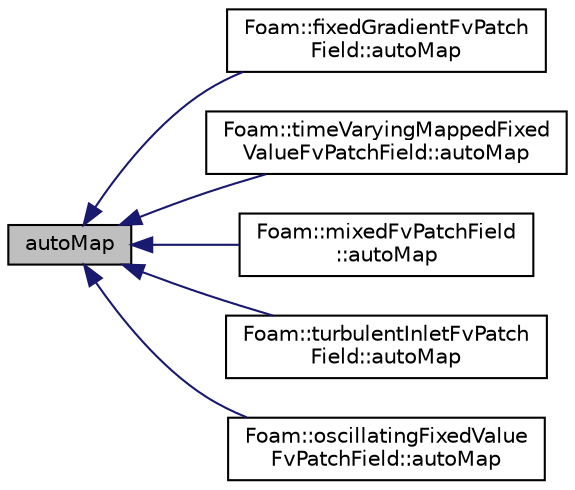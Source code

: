 digraph "autoMap"
{
  bgcolor="transparent";
  edge [fontname="Helvetica",fontsize="10",labelfontname="Helvetica",labelfontsize="10"];
  node [fontname="Helvetica",fontsize="10",shape=record];
  rankdir="LR";
  Node1 [label="autoMap",height=0.2,width=0.4,color="black", fillcolor="grey75", style="filled", fontcolor="black"];
  Node1 -> Node2 [dir="back",color="midnightblue",fontsize="10",style="solid",fontname="Helvetica"];
  Node2 [label="Foam::fixedGradientFvPatch\lField::autoMap",height=0.2,width=0.4,color="black",URL="$a00814.html#a0ab0c43ce90d756c88dd81e3d0a9eef5",tooltip="Map (and resize as needed) from self given a mapping object. "];
  Node1 -> Node3 [dir="back",color="midnightblue",fontsize="10",style="solid",fontname="Helvetica"];
  Node3 [label="Foam::timeVaryingMappedFixed\lValueFvPatchField::autoMap",height=0.2,width=0.4,color="black",URL="$a02605.html#a0ab0c43ce90d756c88dd81e3d0a9eef5",tooltip="Map (and resize as needed) from self given a mapping object. "];
  Node1 -> Node4 [dir="back",color="midnightblue",fontsize="10",style="solid",fontname="Helvetica"];
  Node4 [label="Foam::mixedFvPatchField\l::autoMap",height=0.2,width=0.4,color="black",URL="$a01504.html#a0ab0c43ce90d756c88dd81e3d0a9eef5",tooltip="Map (and resize as needed) from self given a mapping object. "];
  Node1 -> Node5 [dir="back",color="midnightblue",fontsize="10",style="solid",fontname="Helvetica"];
  Node5 [label="Foam::turbulentInletFvPatch\lField::autoMap",height=0.2,width=0.4,color="black",URL="$a02689.html#a0ab0c43ce90d756c88dd81e3d0a9eef5",tooltip="Map (and resize as needed) from self given a mapping object. "];
  Node1 -> Node6 [dir="back",color="midnightblue",fontsize="10",style="solid",fontname="Helvetica"];
  Node6 [label="Foam::oscillatingFixedValue\lFvPatchField::autoMap",height=0.2,width=0.4,color="black",URL="$a01717.html#a0ab0c43ce90d756c88dd81e3d0a9eef5",tooltip="Map (and resize as needed) from self given a mapping object. "];
}
